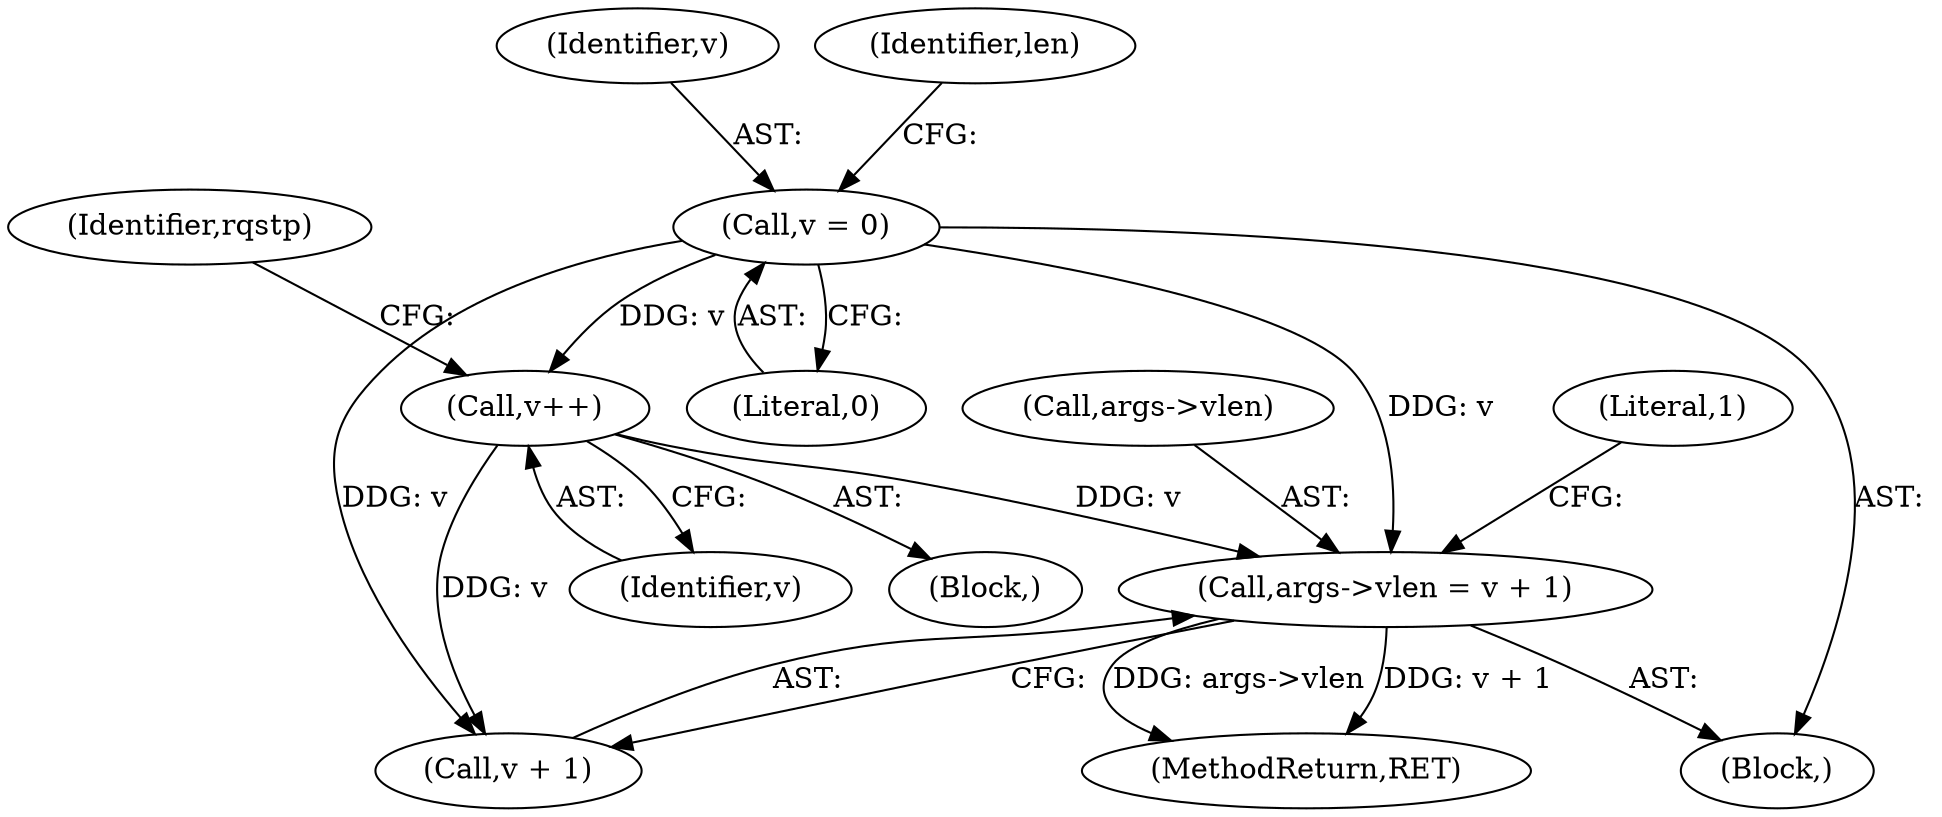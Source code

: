 digraph "0_linux_13bf9fbff0e5e099e2b6f003a0ab8ae145436309_0@pointer" {
"1000339" [label="(Call,args->vlen = v + 1)"];
"1000305" [label="(Call,v++)"];
"1000282" [label="(Call,v = 0)"];
"1000348" [label="(MethodReturn,RET)"];
"1000306" [label="(Identifier,v)"];
"1000284" [label="(Literal,0)"];
"1000283" [label="(Identifier,v)"];
"1000343" [label="(Call,v + 1)"];
"1000107" [label="(Block,)"];
"1000295" [label="(Block,)"];
"1000287" [label="(Identifier,len)"];
"1000339" [label="(Call,args->vlen = v + 1)"];
"1000340" [label="(Call,args->vlen)"];
"1000305" [label="(Call,v++)"];
"1000311" [label="(Identifier,rqstp)"];
"1000282" [label="(Call,v = 0)"];
"1000347" [label="(Literal,1)"];
"1000339" -> "1000107"  [label="AST: "];
"1000339" -> "1000343"  [label="CFG: "];
"1000340" -> "1000339"  [label="AST: "];
"1000343" -> "1000339"  [label="AST: "];
"1000347" -> "1000339"  [label="CFG: "];
"1000339" -> "1000348"  [label="DDG: v + 1"];
"1000339" -> "1000348"  [label="DDG: args->vlen"];
"1000305" -> "1000339"  [label="DDG: v"];
"1000282" -> "1000339"  [label="DDG: v"];
"1000305" -> "1000295"  [label="AST: "];
"1000305" -> "1000306"  [label="CFG: "];
"1000306" -> "1000305"  [label="AST: "];
"1000311" -> "1000305"  [label="CFG: "];
"1000282" -> "1000305"  [label="DDG: v"];
"1000305" -> "1000343"  [label="DDG: v"];
"1000282" -> "1000107"  [label="AST: "];
"1000282" -> "1000284"  [label="CFG: "];
"1000283" -> "1000282"  [label="AST: "];
"1000284" -> "1000282"  [label="AST: "];
"1000287" -> "1000282"  [label="CFG: "];
"1000282" -> "1000343"  [label="DDG: v"];
}
